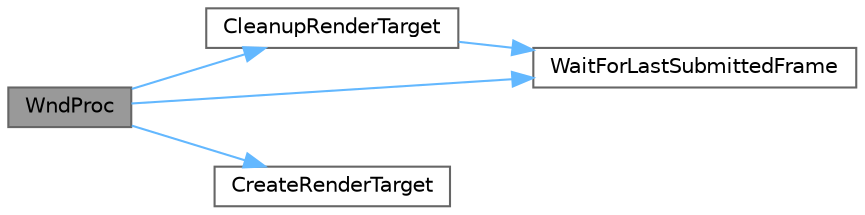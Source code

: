 digraph "WndProc"
{
 // LATEX_PDF_SIZE
  bgcolor="transparent";
  edge [fontname=Helvetica,fontsize=10,labelfontname=Helvetica,labelfontsize=10];
  node [fontname=Helvetica,fontsize=10,shape=box,height=0.2,width=0.4];
  rankdir="LR";
  Node1 [id="Node000001",label="WndProc",height=0.2,width=0.4,color="gray40", fillcolor="grey60", style="filled", fontcolor="black",tooltip=" "];
  Node1 -> Node2 [id="edge1_Node000001_Node000002",color="steelblue1",style="solid",tooltip=" "];
  Node2 [id="Node000002",label="CleanupRenderTarget",height=0.2,width=0.4,color="grey40", fillcolor="white", style="filled",URL="$win__editor__main_8cpp.html#a158bd53beaca42a81f1154cdcbef96ef",tooltip=" "];
  Node2 -> Node3 [id="edge2_Node000002_Node000003",color="steelblue1",style="solid",tooltip=" "];
  Node3 [id="Node000003",label="WaitForLastSubmittedFrame",height=0.2,width=0.4,color="grey40", fillcolor="white", style="filled",URL="$win__editor__main_8cpp.html#afe6da85c09a77ea8feb4a29cd4c3409d",tooltip=" "];
  Node1 -> Node4 [id="edge3_Node000001_Node000004",color="steelblue1",style="solid",tooltip=" "];
  Node4 [id="Node000004",label="CreateRenderTarget",height=0.2,width=0.4,color="grey40", fillcolor="white", style="filled",URL="$win__editor__main_8cpp.html#ab9ce49cc3b65f418ffe44be5b6b40da6",tooltip=" "];
  Node1 -> Node3 [id="edge4_Node000001_Node000003",color="steelblue1",style="solid",tooltip=" "];
}
